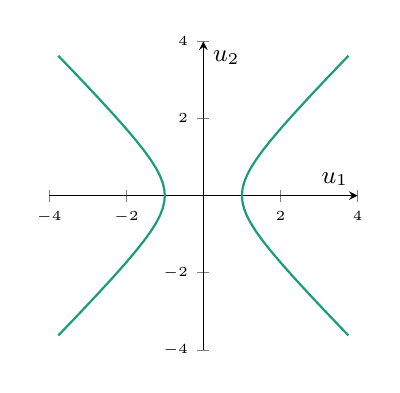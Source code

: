 \begin{tikzpicture}
\definecolor{color0}{rgb}{0.106,0.62,0.467}
  \begin{axis}[
    domain=-4:4,
    xmin=-4, xmax=4,
    ymin=-4, ymax=4,
    width=55mm,
    height=55mm,
    xlabel={\small $u_1$},
    ylabel={\small $u_2$},
    every tick label/.append style={font=\tiny},
    axis y line=center,
    axis x line=middle,
  ]
    \addplot [mark=none, thick, color0, domain=-2:2] ({cosh(x)}, {sinh(x)});
    \addplot [mark=none, thick, color0, domain=-2:2] ({-cosh(x)}, {sinh(x)});
\end{axis}
\end{tikzpicture}